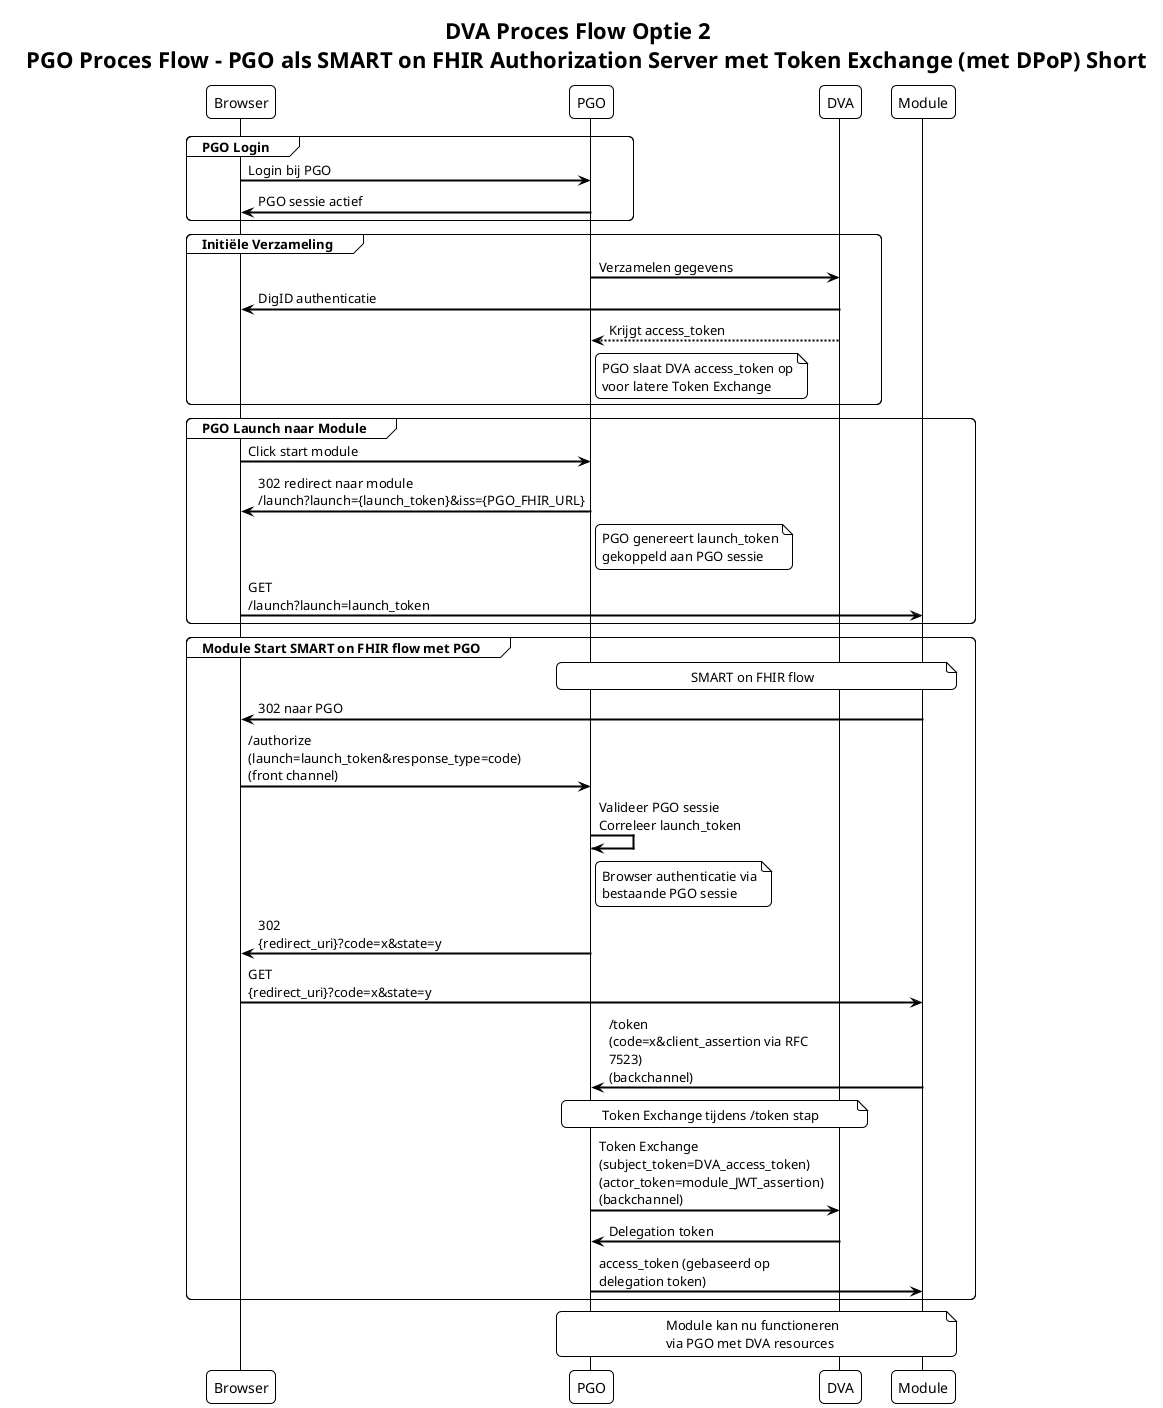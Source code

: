 @startuml
title DVA Proces Flow Optie 2 \n  PGO Proces Flow - PGO als SMART on FHIR Authorization Server met Token Exchange (met DPoP) Short

!theme plain
skinparam backgroundColor white
skinparam sequenceArrowThickness 2
skinparam roundcorner 10
skinparam maxMessageSize 200

participant "Browser" as BR
participant "PGO" as PGO
participant "DVA" as DVA
participant "Module" as MOD


group PGO Login
BR -> PGO : Login bij PGO
PGO -> BR : PGO sessie actief
end

group Initiële Verzameling
PGO -> DVA : Verzamelen gegevens
DVA -> BR: DigID authenticatie
DVA --> PGO : Krijgt access_token
note right of PGO
PGO slaat DVA access_token op
voor latere Token Exchange
end note
end

group PGO Launch naar Module
BR -> PGO : Click start module
PGO -> BR : 302 redirect naar module\n/launch?launch={launch_token}&iss={PGO_FHIR_URL}
note right of PGO
PGO genereert launch_token
gekoppeld aan PGO sessie
end note
BR -> MOD : GET /launch?launch=launch_token
end

group Module Start SMART on FHIR flow met PGO
note over MOD, PGO : SMART on FHIR flow

MOD -> BR : 302 naar PGO
BR -> PGO : /authorize\n(launch=launch_token&response_type=code)\n(front channel)
PGO -> PGO : Valideer PGO sessie\nCorreleer launch_token
note right of PGO
Browser authenticatie via
bestaande PGO sessie
end note
PGO -> BR : 302 {redirect_uri}?code=x&state=y
BR -> MOD : GET {redirect_uri}?code=x&state=y

MOD -> PGO : /token\n(code=x&client_assertion via RFC 7523)\n(backchannel)
note over PGO, DVA : Token Exchange tijdens /token stap
PGO -> DVA : Token Exchange\n(subject_token=DVA_access_token)\n(actor_token=module_JWT_assertion)\n(backchannel)
DVA -> PGO : Delegation token
PGO -> MOD : access_token (gebaseerd op delegation token)
end

note over PGO, MOD : Module kan nu functioneren\nvia PGO met DVA resources

@enduml
